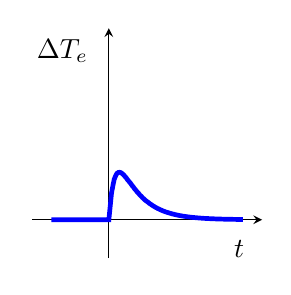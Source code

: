 % This file was created by matplotlib2tikz v0.6.10.
\begin{tikzpicture}

\begin{axis}[
ticks=none,
xmin=-0.2, xmax=0.4,
ymin=-0.5e-07, ymax=2.5e-07,
axis x line=center,
axis y line=center,
every axis x label/.style={at={(ticklabel cs:0.9)}, below=4pt},
every axis y label/.style={at={(ticklabel cs:0.9)}, left=4pt},
xlabel={$t$},
ylabel={$\Delta T_e$},
width=4.5cm,
height=4.5cm
]
\addplot [line width = 1.7pt, blue]
table {%
-0.15 0
1e-08 0
0 5.16e-23
0.004 2.023e-08
0.007 3.503e-08
0.011 4.558e-08
0.014 5.285e-08
0.018 5.76e-08
0.021 6.04e-08
0.025 6.173e-08
0.028 6.195e-08
0.032 6.133e-08
0.035 6.011e-08
0.039 5.845e-08
0.042 5.649e-08
0.046 5.433e-08
0.049 5.204e-08
0.053 4.97e-08
0.057 4.733e-08
0.06 4.499e-08
0.064 4.268e-08
0.067 4.043e-08
0.071 3.826e-08
0.074 3.617e-08
0.078 3.416e-08
0.081 3.225e-08
0.085 3.042e-08
0.088 2.868e-08
0.092 2.703e-08
0.095 2.547e-08
0.099 2.399e-08
0.103 2.26e-08
0.106 2.128e-08
0.11 2.003e-08
0.113 1.885e-08
0.117 1.774e-08
0.12 1.67e-08
0.124 1.571e-08
0.127 1.478e-08
0.131 1.391e-08
0.134 1.309e-08
0.138 1.231e-08
0.141 1.158e-08
0.145 1.09e-08
0.148 1.025e-08
0.152 9.643e-09
0.156 9.071e-09
0.159 8.532e-09
0.163 8.026e-09
0.166 7.55e-09
0.17 7.102e-09
0.173 6.68e-09
0.177 6.283e-09
0.18 5.91e-09
0.184 5.559e-09
0.187 5.229e-09
0.191 4.919e-09
0.194 4.626e-09
0.198 4.352e-09
0.202 4.093e-09
0.205 3.85e-09
0.209 3.621e-09
0.212 3.406e-09
0.216 3.204e-09
0.219 3.014e-09
0.223 2.835e-09
0.226 2.666e-09
0.23 2.508e-09
0.233 2.359e-09
0.237 2.219e-09
0.24 2.087e-09
0.244 1.963e-09
0.247 1.846e-09
0.251 1.737e-09
0.255 1.634e-09
0.258 1.537e-09
0.262 1.445e-09
0.265 1.359e-09
0.269 1.279e-09
0.272 1.203e-09
0.276 1.131e-09
0.279 1.064e-09
0.283 1.001e-09
0.286 9.414e-10
0.29 8.855e-10
0.293 8.329e-10
0.297 7.834e-10
0.301 7.368e-10
0.304 6.931e-10
0.308 6.519e-10
0.311 6.132e-10
0.315 5.768e-10
0.318 5.425e-10
0.322 5.103e-10
0.325 4.8e-10
0.329 4.514e-10
0.332 4.246e-10
0.336 3.994e-10
0.339 3.757e-10
0.343 3.534e-10
0.346 3.324e-10
0.35 3.126e-10
};
\end{axis}

\end{tikzpicture}